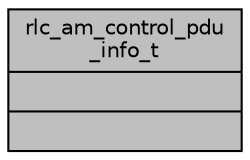 digraph "rlc_am_control_pdu_info_t"
{
 // LATEX_PDF_SIZE
  edge [fontname="Helvetica",fontsize="10",labelfontname="Helvetica",labelfontsize="10"];
  node [fontname="Helvetica",fontsize="10",shape=record];
  Node1 [label="{rlc_am_control_pdu\l_info_t\n||}",height=0.2,width=0.4,color="black", fillcolor="grey75", style="filled", fontcolor="black",tooltip="Structure containing Status PDU information element."];
}
